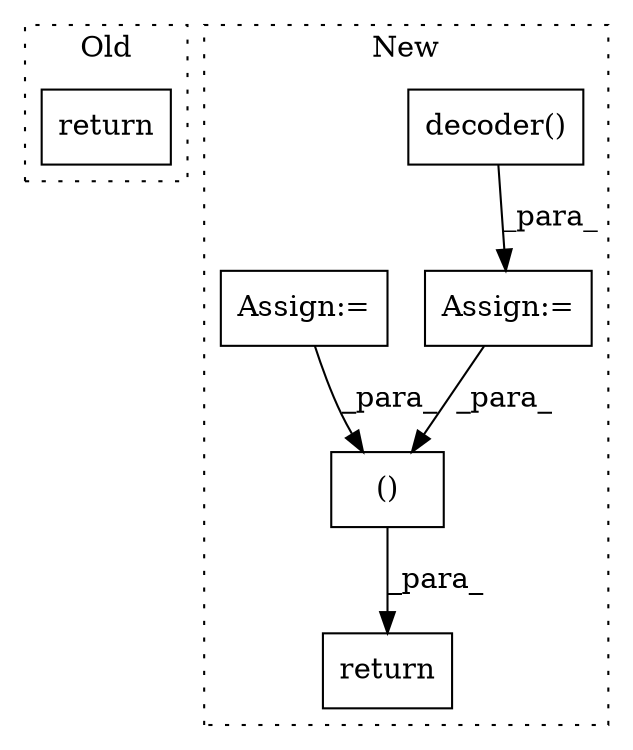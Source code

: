 digraph G {
subgraph cluster0 {
1 [label="return" a="93" s="210" l="7" shape="box"];
label = "Old";
style="dotted";
}
subgraph cluster1 {
2 [label="decoder()" a="75" s="5174,5190" l="13,16" shape="box"];
3 [label="Assign:=" a="68" s="5171" l="3" shape="box"];
4 [label="return" a="93" s="5259" l="7" shape="box"];
5 [label="Assign:=" a="68" s="5220" l="3" shape="box"];
6 [label="()" a="54" s="5269" l="6" shape="box"];
label = "New";
style="dotted";
}
2 -> 3 [label="_para_"];
3 -> 6 [label="_para_"];
5 -> 6 [label="_para_"];
6 -> 4 [label="_para_"];
}